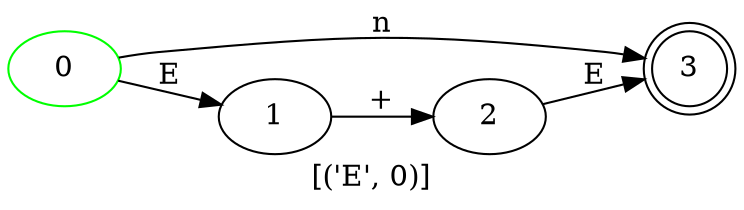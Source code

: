 
digraph AST {
rankdir=LR
0[label="0", color="green"]
3[label="3", shape="doublecircle"]
1; 2
0 -> 1[label="E"]
0 -> 3[label="n"]
1 -> 2[label="+"]
2 -> 3[label="E"]
label="[('E', 0)]";
}